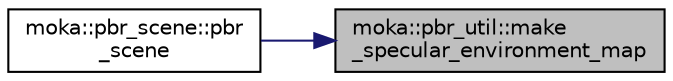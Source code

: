 digraph "moka::pbr_util::make_specular_environment_map"
{
 // LATEX_PDF_SIZE
  edge [fontname="Helvetica",fontsize="10",labelfontname="Helvetica",labelfontsize="10"];
  node [fontname="Helvetica",fontsize="10",shape=record];
  rankdir="RL";
  Node21 [label="moka::pbr_util::make\l_specular_environment_map",height=0.2,width=0.4,color="black", fillcolor="grey75", style="filled", fontcolor="black",tooltip="Create a specular environment map."];
  Node21 -> Node22 [dir="back",color="midnightblue",fontsize="10",style="solid",fontname="Helvetica"];
  Node22 [label="moka::pbr_scene::pbr\l_scene",height=0.2,width=0.4,color="black", fillcolor="white", style="filled",URL="$classmoka_1_1pbr__scene.html#a6a5516f94cf0297f838aa3b819216fe9",tooltip="Create a new scene object."];
}
